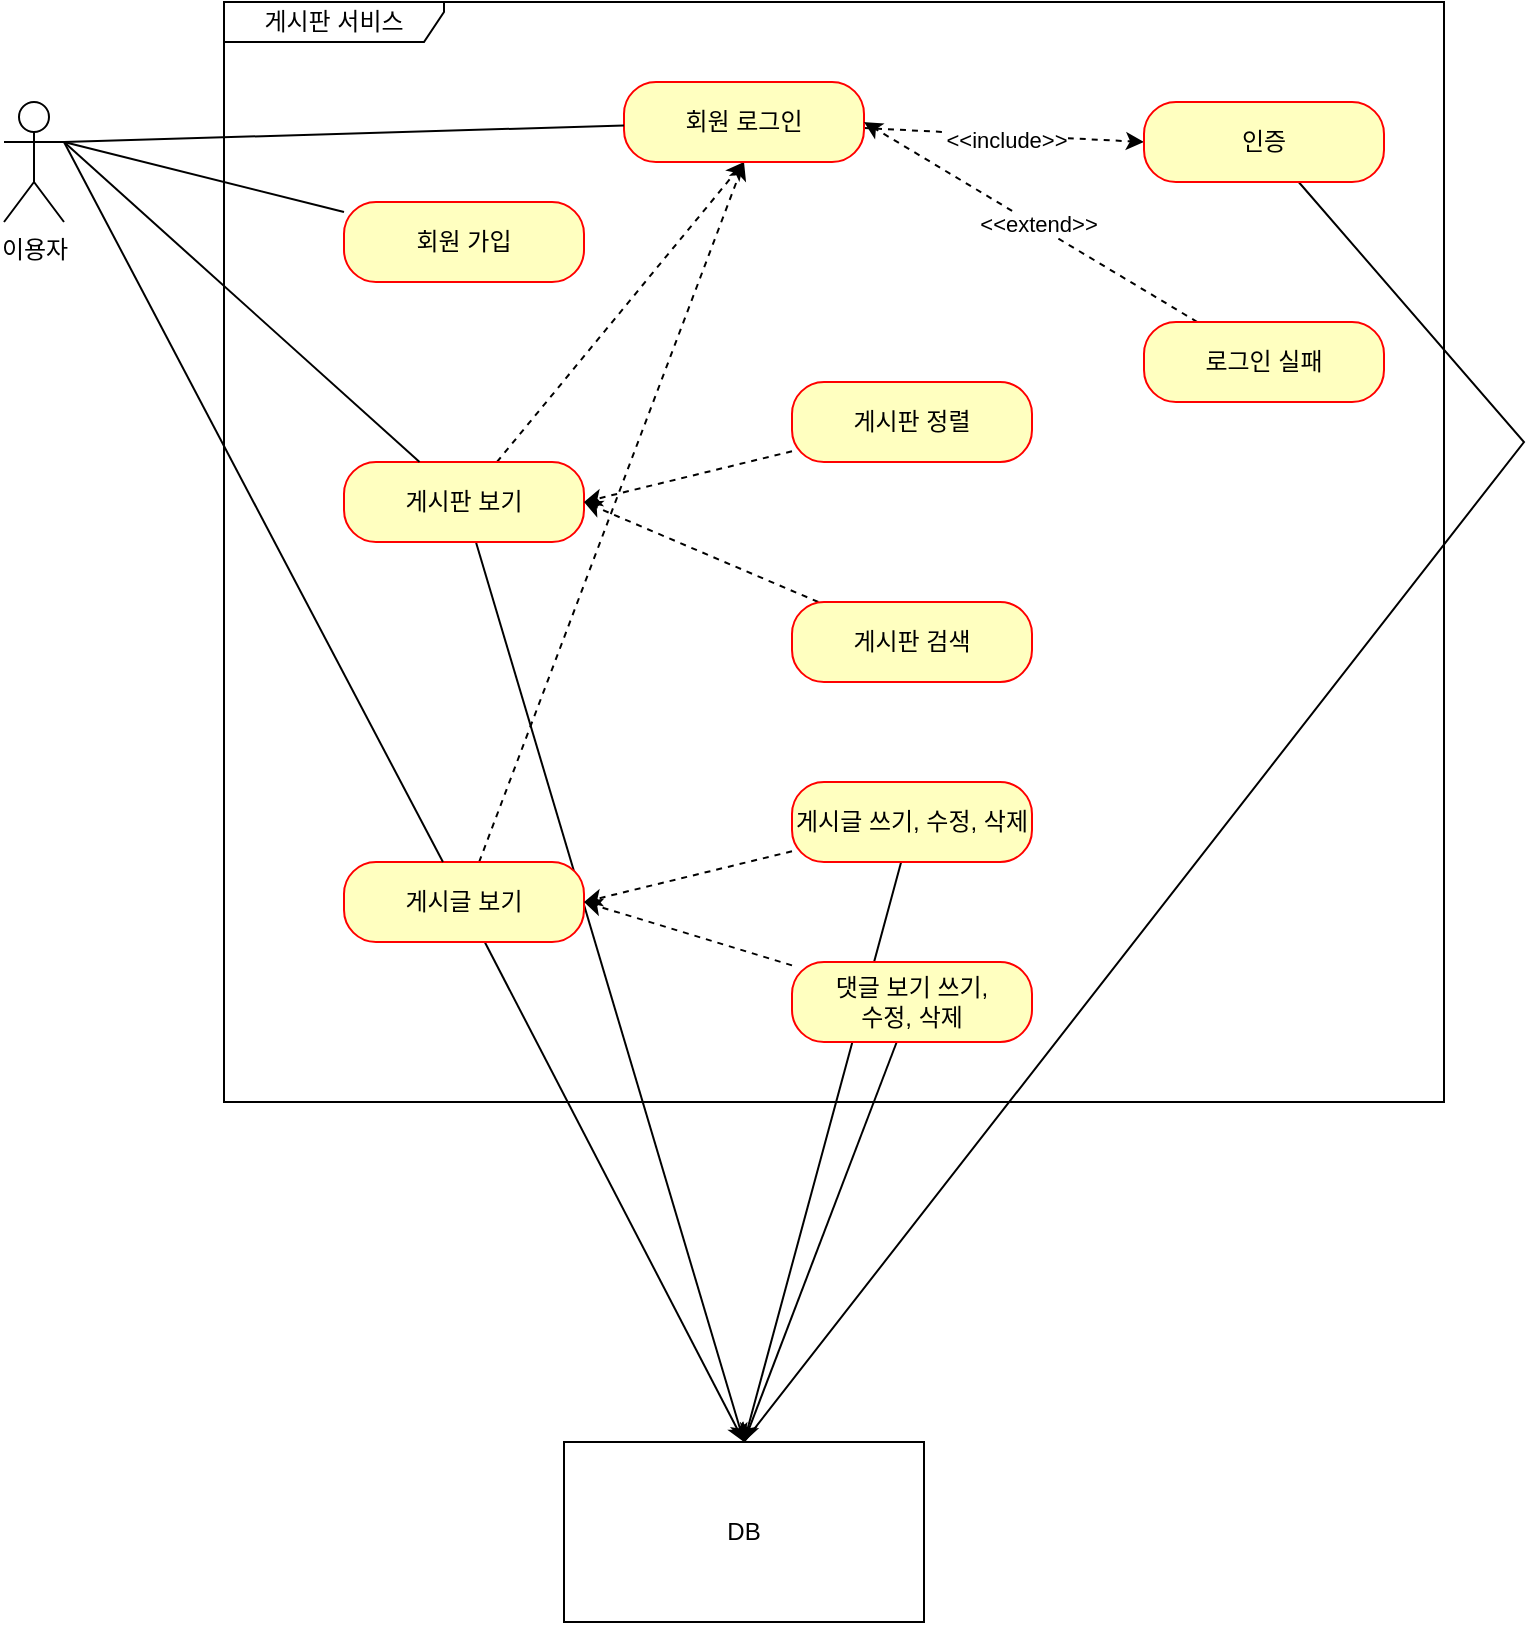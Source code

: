 <mxfile version="22.0.0" type="github">
  <diagram name="페이지-1" id="b0OUxWzKfbihcQ94D44y">
    <mxGraphModel dx="1235" dy="1124" grid="1" gridSize="10" guides="1" tooltips="1" connect="1" arrows="1" fold="1" page="1" pageScale="1" pageWidth="827" pageHeight="1169" math="0" shadow="0">
      <root>
        <mxCell id="0" />
        <mxCell id="1" parent="0" />
        <mxCell id="ZDqyMti9GVnahY88-5Kw-1" value="이용자&lt;br&gt;" style="shape=umlActor;verticalLabelPosition=bottom;verticalAlign=top;html=1;" vertex="1" parent="1">
          <mxGeometry x="20" y="260" width="30" height="60" as="geometry" />
        </mxCell>
        <mxCell id="ZDqyMti9GVnahY88-5Kw-2" value="게시판 서비스" style="shape=umlFrame;whiteSpace=wrap;html=1;pointerEvents=0;width=110;height=20;" vertex="1" parent="1">
          <mxGeometry x="130" y="210" width="610" height="550" as="geometry" />
        </mxCell>
        <mxCell id="ZDqyMti9GVnahY88-5Kw-14" style="rounded=0;orthogonalLoop=1;jettySize=auto;html=1;strokeColor=default;endArrow=none;endFill=0;entryX=1;entryY=0.333;entryDx=0;entryDy=0;entryPerimeter=0;" edge="1" parent="1" source="ZDqyMti9GVnahY88-5Kw-3" target="ZDqyMti9GVnahY88-5Kw-1">
          <mxGeometry relative="1" as="geometry">
            <mxPoint x="90" y="290" as="targetPoint" />
          </mxGeometry>
        </mxCell>
        <mxCell id="ZDqyMti9GVnahY88-5Kw-3" value="회원 가입" style="rounded=1;whiteSpace=wrap;html=1;arcSize=40;fontColor=#000000;fillColor=#ffffc0;strokeColor=#ff0000;" vertex="1" parent="1">
          <mxGeometry x="190" y="310" width="120" height="40" as="geometry" />
        </mxCell>
        <mxCell id="ZDqyMti9GVnahY88-5Kw-25" style="rounded=0;orthogonalLoop=1;jettySize=auto;html=1;entryX=0.5;entryY=1;entryDx=0;entryDy=0;dashed=1;" edge="1" parent="1" source="ZDqyMti9GVnahY88-5Kw-5" target="ZDqyMti9GVnahY88-5Kw-7">
          <mxGeometry relative="1" as="geometry" />
        </mxCell>
        <mxCell id="ZDqyMti9GVnahY88-5Kw-34" style="rounded=0;orthogonalLoop=1;jettySize=auto;html=1;entryX=0.5;entryY=0;entryDx=0;entryDy=0;" edge="1" parent="1" source="ZDqyMti9GVnahY88-5Kw-5" target="ZDqyMti9GVnahY88-5Kw-31">
          <mxGeometry relative="1" as="geometry" />
        </mxCell>
        <mxCell id="ZDqyMti9GVnahY88-5Kw-5" value="게시판 보기" style="rounded=1;whiteSpace=wrap;html=1;arcSize=40;fontColor=#000000;fillColor=#ffffc0;strokeColor=#ff0000;" vertex="1" parent="1">
          <mxGeometry x="190" y="440" width="120" height="40" as="geometry" />
        </mxCell>
        <mxCell id="ZDqyMti9GVnahY88-5Kw-26" style="rounded=0;orthogonalLoop=1;jettySize=auto;html=1;entryX=0.5;entryY=1;entryDx=0;entryDy=0;dashed=1;" edge="1" parent="1" source="ZDqyMti9GVnahY88-5Kw-6" target="ZDqyMti9GVnahY88-5Kw-7">
          <mxGeometry relative="1" as="geometry" />
        </mxCell>
        <mxCell id="ZDqyMti9GVnahY88-5Kw-35" style="rounded=0;orthogonalLoop=1;jettySize=auto;html=1;entryX=0.5;entryY=0;entryDx=0;entryDy=0;" edge="1" parent="1" source="ZDqyMti9GVnahY88-5Kw-6" target="ZDqyMti9GVnahY88-5Kw-31">
          <mxGeometry relative="1" as="geometry" />
        </mxCell>
        <mxCell id="ZDqyMti9GVnahY88-5Kw-6" value="게시글 보기" style="rounded=1;whiteSpace=wrap;html=1;arcSize=40;fontColor=#000000;fillColor=#ffffc0;strokeColor=#ff0000;" vertex="1" parent="1">
          <mxGeometry x="190" y="640" width="120" height="40" as="geometry" />
        </mxCell>
        <mxCell id="ZDqyMti9GVnahY88-5Kw-20" style="rounded=0;orthogonalLoop=1;jettySize=auto;html=1;entryX=0;entryY=0.5;entryDx=0;entryDy=0;endArrow=classic;endFill=1;dashed=1;" edge="1" parent="1" source="ZDqyMti9GVnahY88-5Kw-7" target="ZDqyMti9GVnahY88-5Kw-8">
          <mxGeometry relative="1" as="geometry" />
        </mxCell>
        <mxCell id="ZDqyMti9GVnahY88-5Kw-23" value="&amp;lt;&amp;lt;include&amp;gt;&amp;gt;" style="edgeLabel;html=1;align=center;verticalAlign=middle;resizable=0;points=[];" vertex="1" connectable="0" parent="ZDqyMti9GVnahY88-5Kw-20">
          <mxGeometry x="0.016" y="-2" relative="1" as="geometry">
            <mxPoint as="offset" />
          </mxGeometry>
        </mxCell>
        <mxCell id="ZDqyMti9GVnahY88-5Kw-7" value="회원 로그인" style="rounded=1;whiteSpace=wrap;html=1;arcSize=40;fontColor=#000000;fillColor=#ffffc0;strokeColor=#ff0000;" vertex="1" parent="1">
          <mxGeometry x="330" y="250" width="120" height="40" as="geometry" />
        </mxCell>
        <mxCell id="ZDqyMti9GVnahY88-5Kw-33" style="rounded=0;orthogonalLoop=1;jettySize=auto;html=1;entryX=0.5;entryY=0;entryDx=0;entryDy=0;endArrow=none;endFill=0;" edge="1" parent="1" source="ZDqyMti9GVnahY88-5Kw-8" target="ZDqyMti9GVnahY88-5Kw-31">
          <mxGeometry relative="1" as="geometry">
            <Array as="points">
              <mxPoint x="780" y="430" />
            </Array>
          </mxGeometry>
        </mxCell>
        <mxCell id="ZDqyMti9GVnahY88-5Kw-8" value="인증" style="rounded=1;whiteSpace=wrap;html=1;arcSize=40;fontColor=#000000;fillColor=#ffffc0;strokeColor=#ff0000;" vertex="1" parent="1">
          <mxGeometry x="590" y="260" width="120" height="40" as="geometry" />
        </mxCell>
        <mxCell id="ZDqyMti9GVnahY88-5Kw-21" style="rounded=0;orthogonalLoop=1;jettySize=auto;html=1;entryX=1;entryY=0.5;entryDx=0;entryDy=0;endArrow=classic;endFill=1;dashed=1;" edge="1" parent="1" source="ZDqyMti9GVnahY88-5Kw-9" target="ZDqyMti9GVnahY88-5Kw-7">
          <mxGeometry relative="1" as="geometry" />
        </mxCell>
        <mxCell id="ZDqyMti9GVnahY88-5Kw-24" value="&amp;lt;&amp;lt;extend&amp;gt;&amp;gt;" style="edgeLabel;html=1;align=center;verticalAlign=middle;resizable=0;points=[];" vertex="1" connectable="0" parent="ZDqyMti9GVnahY88-5Kw-21">
          <mxGeometry x="-0.038" y="-1" relative="1" as="geometry">
            <mxPoint as="offset" />
          </mxGeometry>
        </mxCell>
        <mxCell id="ZDqyMti9GVnahY88-5Kw-9" value="로그인 실패" style="rounded=1;whiteSpace=wrap;html=1;arcSize=40;fontColor=#000000;fillColor=#ffffc0;strokeColor=#ff0000;" vertex="1" parent="1">
          <mxGeometry x="590" y="370" width="120" height="40" as="geometry" />
        </mxCell>
        <mxCell id="ZDqyMti9GVnahY88-5Kw-27" style="rounded=0;orthogonalLoop=1;jettySize=auto;html=1;entryX=1;entryY=0.5;entryDx=0;entryDy=0;dashed=1;" edge="1" parent="1" source="ZDqyMti9GVnahY88-5Kw-10" target="ZDqyMti9GVnahY88-5Kw-5">
          <mxGeometry relative="1" as="geometry" />
        </mxCell>
        <mxCell id="ZDqyMti9GVnahY88-5Kw-10" value="게시판 정렬" style="rounded=1;whiteSpace=wrap;html=1;arcSize=40;fontColor=#000000;fillColor=#ffffc0;strokeColor=#ff0000;" vertex="1" parent="1">
          <mxGeometry x="414" y="400" width="120" height="40" as="geometry" />
        </mxCell>
        <mxCell id="ZDqyMti9GVnahY88-5Kw-28" style="rounded=0;orthogonalLoop=1;jettySize=auto;html=1;entryX=1;entryY=0.5;entryDx=0;entryDy=0;dashed=1;" edge="1" parent="1" source="ZDqyMti9GVnahY88-5Kw-11" target="ZDqyMti9GVnahY88-5Kw-5">
          <mxGeometry relative="1" as="geometry" />
        </mxCell>
        <mxCell id="ZDqyMti9GVnahY88-5Kw-11" value="게시판 검색" style="rounded=1;whiteSpace=wrap;html=1;arcSize=40;fontColor=#000000;fillColor=#ffffc0;strokeColor=#ff0000;" vertex="1" parent="1">
          <mxGeometry x="414" y="510" width="120" height="40" as="geometry" />
        </mxCell>
        <mxCell id="ZDqyMti9GVnahY88-5Kw-29" style="rounded=0;orthogonalLoop=1;jettySize=auto;html=1;entryX=1;entryY=0.5;entryDx=0;entryDy=0;dashed=1;" edge="1" parent="1" source="ZDqyMti9GVnahY88-5Kw-12" target="ZDqyMti9GVnahY88-5Kw-6">
          <mxGeometry relative="1" as="geometry" />
        </mxCell>
        <mxCell id="ZDqyMti9GVnahY88-5Kw-37" style="rounded=0;orthogonalLoop=1;jettySize=auto;html=1;entryX=0.5;entryY=0;entryDx=0;entryDy=0;" edge="1" parent="1" source="ZDqyMti9GVnahY88-5Kw-12" target="ZDqyMti9GVnahY88-5Kw-31">
          <mxGeometry relative="1" as="geometry" />
        </mxCell>
        <mxCell id="ZDqyMti9GVnahY88-5Kw-12" value="게시글 쓰기, 수정, 삭제" style="rounded=1;whiteSpace=wrap;html=1;arcSize=40;fontColor=#000000;fillColor=#ffffc0;strokeColor=#ff0000;" vertex="1" parent="1">
          <mxGeometry x="414" y="600" width="120" height="40" as="geometry" />
        </mxCell>
        <mxCell id="ZDqyMti9GVnahY88-5Kw-30" style="rounded=0;orthogonalLoop=1;jettySize=auto;html=1;entryX=1;entryY=0.5;entryDx=0;entryDy=0;dashed=1;" edge="1" parent="1" source="ZDqyMti9GVnahY88-5Kw-13" target="ZDqyMti9GVnahY88-5Kw-6">
          <mxGeometry relative="1" as="geometry" />
        </mxCell>
        <mxCell id="ZDqyMti9GVnahY88-5Kw-39" style="rounded=0;orthogonalLoop=1;jettySize=auto;html=1;entryX=0.5;entryY=0;entryDx=0;entryDy=0;" edge="1" parent="1" source="ZDqyMti9GVnahY88-5Kw-13" target="ZDqyMti9GVnahY88-5Kw-31">
          <mxGeometry relative="1" as="geometry" />
        </mxCell>
        <mxCell id="ZDqyMti9GVnahY88-5Kw-13" value="댓글 보기 쓰기, &lt;br&gt;수정, 삭제" style="rounded=1;whiteSpace=wrap;html=1;arcSize=40;fontColor=#000000;fillColor=#ffffc0;strokeColor=#ff0000;" vertex="1" parent="1">
          <mxGeometry x="414" y="690" width="120" height="40" as="geometry" />
        </mxCell>
        <mxCell id="ZDqyMti9GVnahY88-5Kw-17" style="rounded=0;orthogonalLoop=1;jettySize=auto;html=1;entryX=1;entryY=0.333;entryDx=0;entryDy=0;entryPerimeter=0;endArrow=none;endFill=0;" edge="1" parent="1" source="ZDqyMti9GVnahY88-5Kw-5" target="ZDqyMti9GVnahY88-5Kw-1">
          <mxGeometry relative="1" as="geometry" />
        </mxCell>
        <mxCell id="ZDqyMti9GVnahY88-5Kw-18" style="rounded=0;orthogonalLoop=1;jettySize=auto;html=1;entryX=1;entryY=0.333;entryDx=0;entryDy=0;entryPerimeter=0;endArrow=none;endFill=0;" edge="1" parent="1" source="ZDqyMti9GVnahY88-5Kw-7" target="ZDqyMti9GVnahY88-5Kw-1">
          <mxGeometry relative="1" as="geometry" />
        </mxCell>
        <mxCell id="ZDqyMti9GVnahY88-5Kw-19" style="rounded=0;orthogonalLoop=1;jettySize=auto;html=1;entryX=1;entryY=0.333;entryDx=0;entryDy=0;entryPerimeter=0;endArrow=none;endFill=0;" edge="1" parent="1" source="ZDqyMti9GVnahY88-5Kw-6" target="ZDqyMti9GVnahY88-5Kw-1">
          <mxGeometry relative="1" as="geometry" />
        </mxCell>
        <mxCell id="ZDqyMti9GVnahY88-5Kw-31" value="DB" style="html=1;dropTarget=0;whiteSpace=wrap;" vertex="1" parent="1">
          <mxGeometry x="300" y="930" width="180" height="90" as="geometry" />
        </mxCell>
      </root>
    </mxGraphModel>
  </diagram>
</mxfile>
